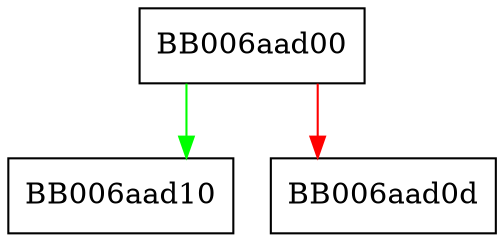 digraph sha512_256_internal_init {
  node [shape="box"];
  graph [splines=ortho];
  BB006aad00 -> BB006aad10 [color="green"];
  BB006aad00 -> BB006aad0d [color="red"];
}